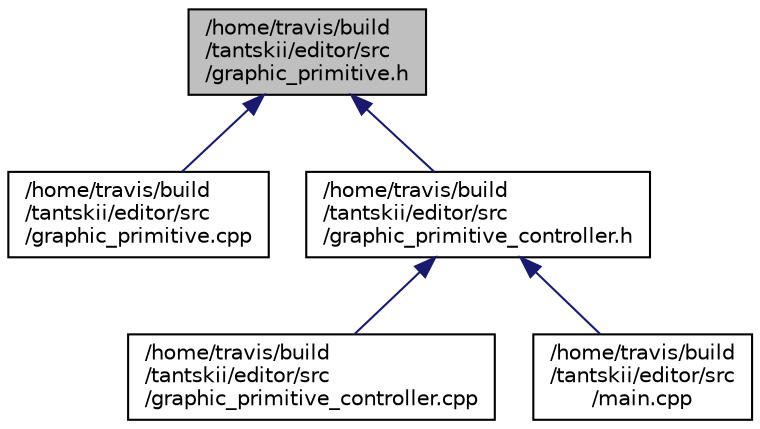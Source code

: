 digraph "/home/travis/build/tantskii/editor/src/graphic_primitive.h"
{
  edge [fontname="Helvetica",fontsize="10",labelfontname="Helvetica",labelfontsize="10"];
  node [fontname="Helvetica",fontsize="10",shape=record];
  Node1 [label="/home/travis/build\l/tantskii/editor/src\l/graphic_primitive.h",height=0.2,width=0.4,color="black", fillcolor="grey75", style="filled", fontcolor="black"];
  Node1 -> Node2 [dir="back",color="midnightblue",fontsize="10",style="solid",fontname="Helvetica"];
  Node2 [label="/home/travis/build\l/tantskii/editor/src\l/graphic_primitive.cpp",height=0.2,width=0.4,color="black", fillcolor="white", style="filled",URL="$graphic__primitive_8cpp.html"];
  Node1 -> Node3 [dir="back",color="midnightblue",fontsize="10",style="solid",fontname="Helvetica"];
  Node3 [label="/home/travis/build\l/tantskii/editor/src\l/graphic_primitive_controller.h",height=0.2,width=0.4,color="black", fillcolor="white", style="filled",URL="$graphic__primitive__controller_8h.html",tooltip="Заголовочный файл, содержащий объявление контроллера для графических примитивов. "];
  Node3 -> Node4 [dir="back",color="midnightblue",fontsize="10",style="solid",fontname="Helvetica"];
  Node4 [label="/home/travis/build\l/tantskii/editor/src\l/graphic_primitive_controller.cpp",height=0.2,width=0.4,color="black", fillcolor="white", style="filled",URL="$graphic__primitive__controller_8cpp.html"];
  Node3 -> Node5 [dir="back",color="midnightblue",fontsize="10",style="solid",fontname="Helvetica"];
  Node5 [label="/home/travis/build\l/tantskii/editor/src\l/main.cpp",height=0.2,width=0.4,color="black", fillcolor="white", style="filled",URL="$main_8cpp.html"];
}
